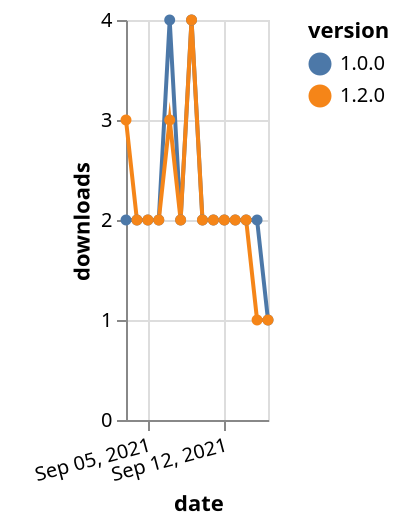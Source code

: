 {"$schema": "https://vega.github.io/schema/vega-lite/v5.json", "description": "A simple bar chart with embedded data.", "data": {"values": [{"date": "2021-09-03", "total": 704, "delta": 2, "version": "1.0.0"}, {"date": "2021-09-04", "total": 706, "delta": 2, "version": "1.0.0"}, {"date": "2021-09-05", "total": 708, "delta": 2, "version": "1.0.0"}, {"date": "2021-09-06", "total": 710, "delta": 2, "version": "1.0.0"}, {"date": "2021-09-07", "total": 714, "delta": 4, "version": "1.0.0"}, {"date": "2021-09-08", "total": 716, "delta": 2, "version": "1.0.0"}, {"date": "2021-09-09", "total": 720, "delta": 4, "version": "1.0.0"}, {"date": "2021-09-10", "total": 722, "delta": 2, "version": "1.0.0"}, {"date": "2021-09-11", "total": 724, "delta": 2, "version": "1.0.0"}, {"date": "2021-09-12", "total": 726, "delta": 2, "version": "1.0.0"}, {"date": "2021-09-13", "total": 728, "delta": 2, "version": "1.0.0"}, {"date": "2021-09-14", "total": 730, "delta": 2, "version": "1.0.0"}, {"date": "2021-09-15", "total": 732, "delta": 2, "version": "1.0.0"}, {"date": "2021-09-16", "total": 733, "delta": 1, "version": "1.0.0"}, {"date": "2021-09-03", "total": 234, "delta": 3, "version": "1.2.0"}, {"date": "2021-09-04", "total": 236, "delta": 2, "version": "1.2.0"}, {"date": "2021-09-05", "total": 238, "delta": 2, "version": "1.2.0"}, {"date": "2021-09-06", "total": 240, "delta": 2, "version": "1.2.0"}, {"date": "2021-09-07", "total": 243, "delta": 3, "version": "1.2.0"}, {"date": "2021-09-08", "total": 245, "delta": 2, "version": "1.2.0"}, {"date": "2021-09-09", "total": 249, "delta": 4, "version": "1.2.0"}, {"date": "2021-09-10", "total": 251, "delta": 2, "version": "1.2.0"}, {"date": "2021-09-11", "total": 253, "delta": 2, "version": "1.2.0"}, {"date": "2021-09-12", "total": 255, "delta": 2, "version": "1.2.0"}, {"date": "2021-09-13", "total": 257, "delta": 2, "version": "1.2.0"}, {"date": "2021-09-14", "total": 259, "delta": 2, "version": "1.2.0"}, {"date": "2021-09-15", "total": 260, "delta": 1, "version": "1.2.0"}, {"date": "2021-09-16", "total": 261, "delta": 1, "version": "1.2.0"}]}, "width": "container", "mark": {"type": "line", "point": {"filled": true}}, "encoding": {"x": {"field": "date", "type": "temporal", "timeUnit": "yearmonthdate", "title": "date", "axis": {"labelAngle": -15}}, "y": {"field": "delta", "type": "quantitative", "title": "downloads"}, "color": {"field": "version", "type": "nominal"}, "tooltip": {"field": "delta"}}}